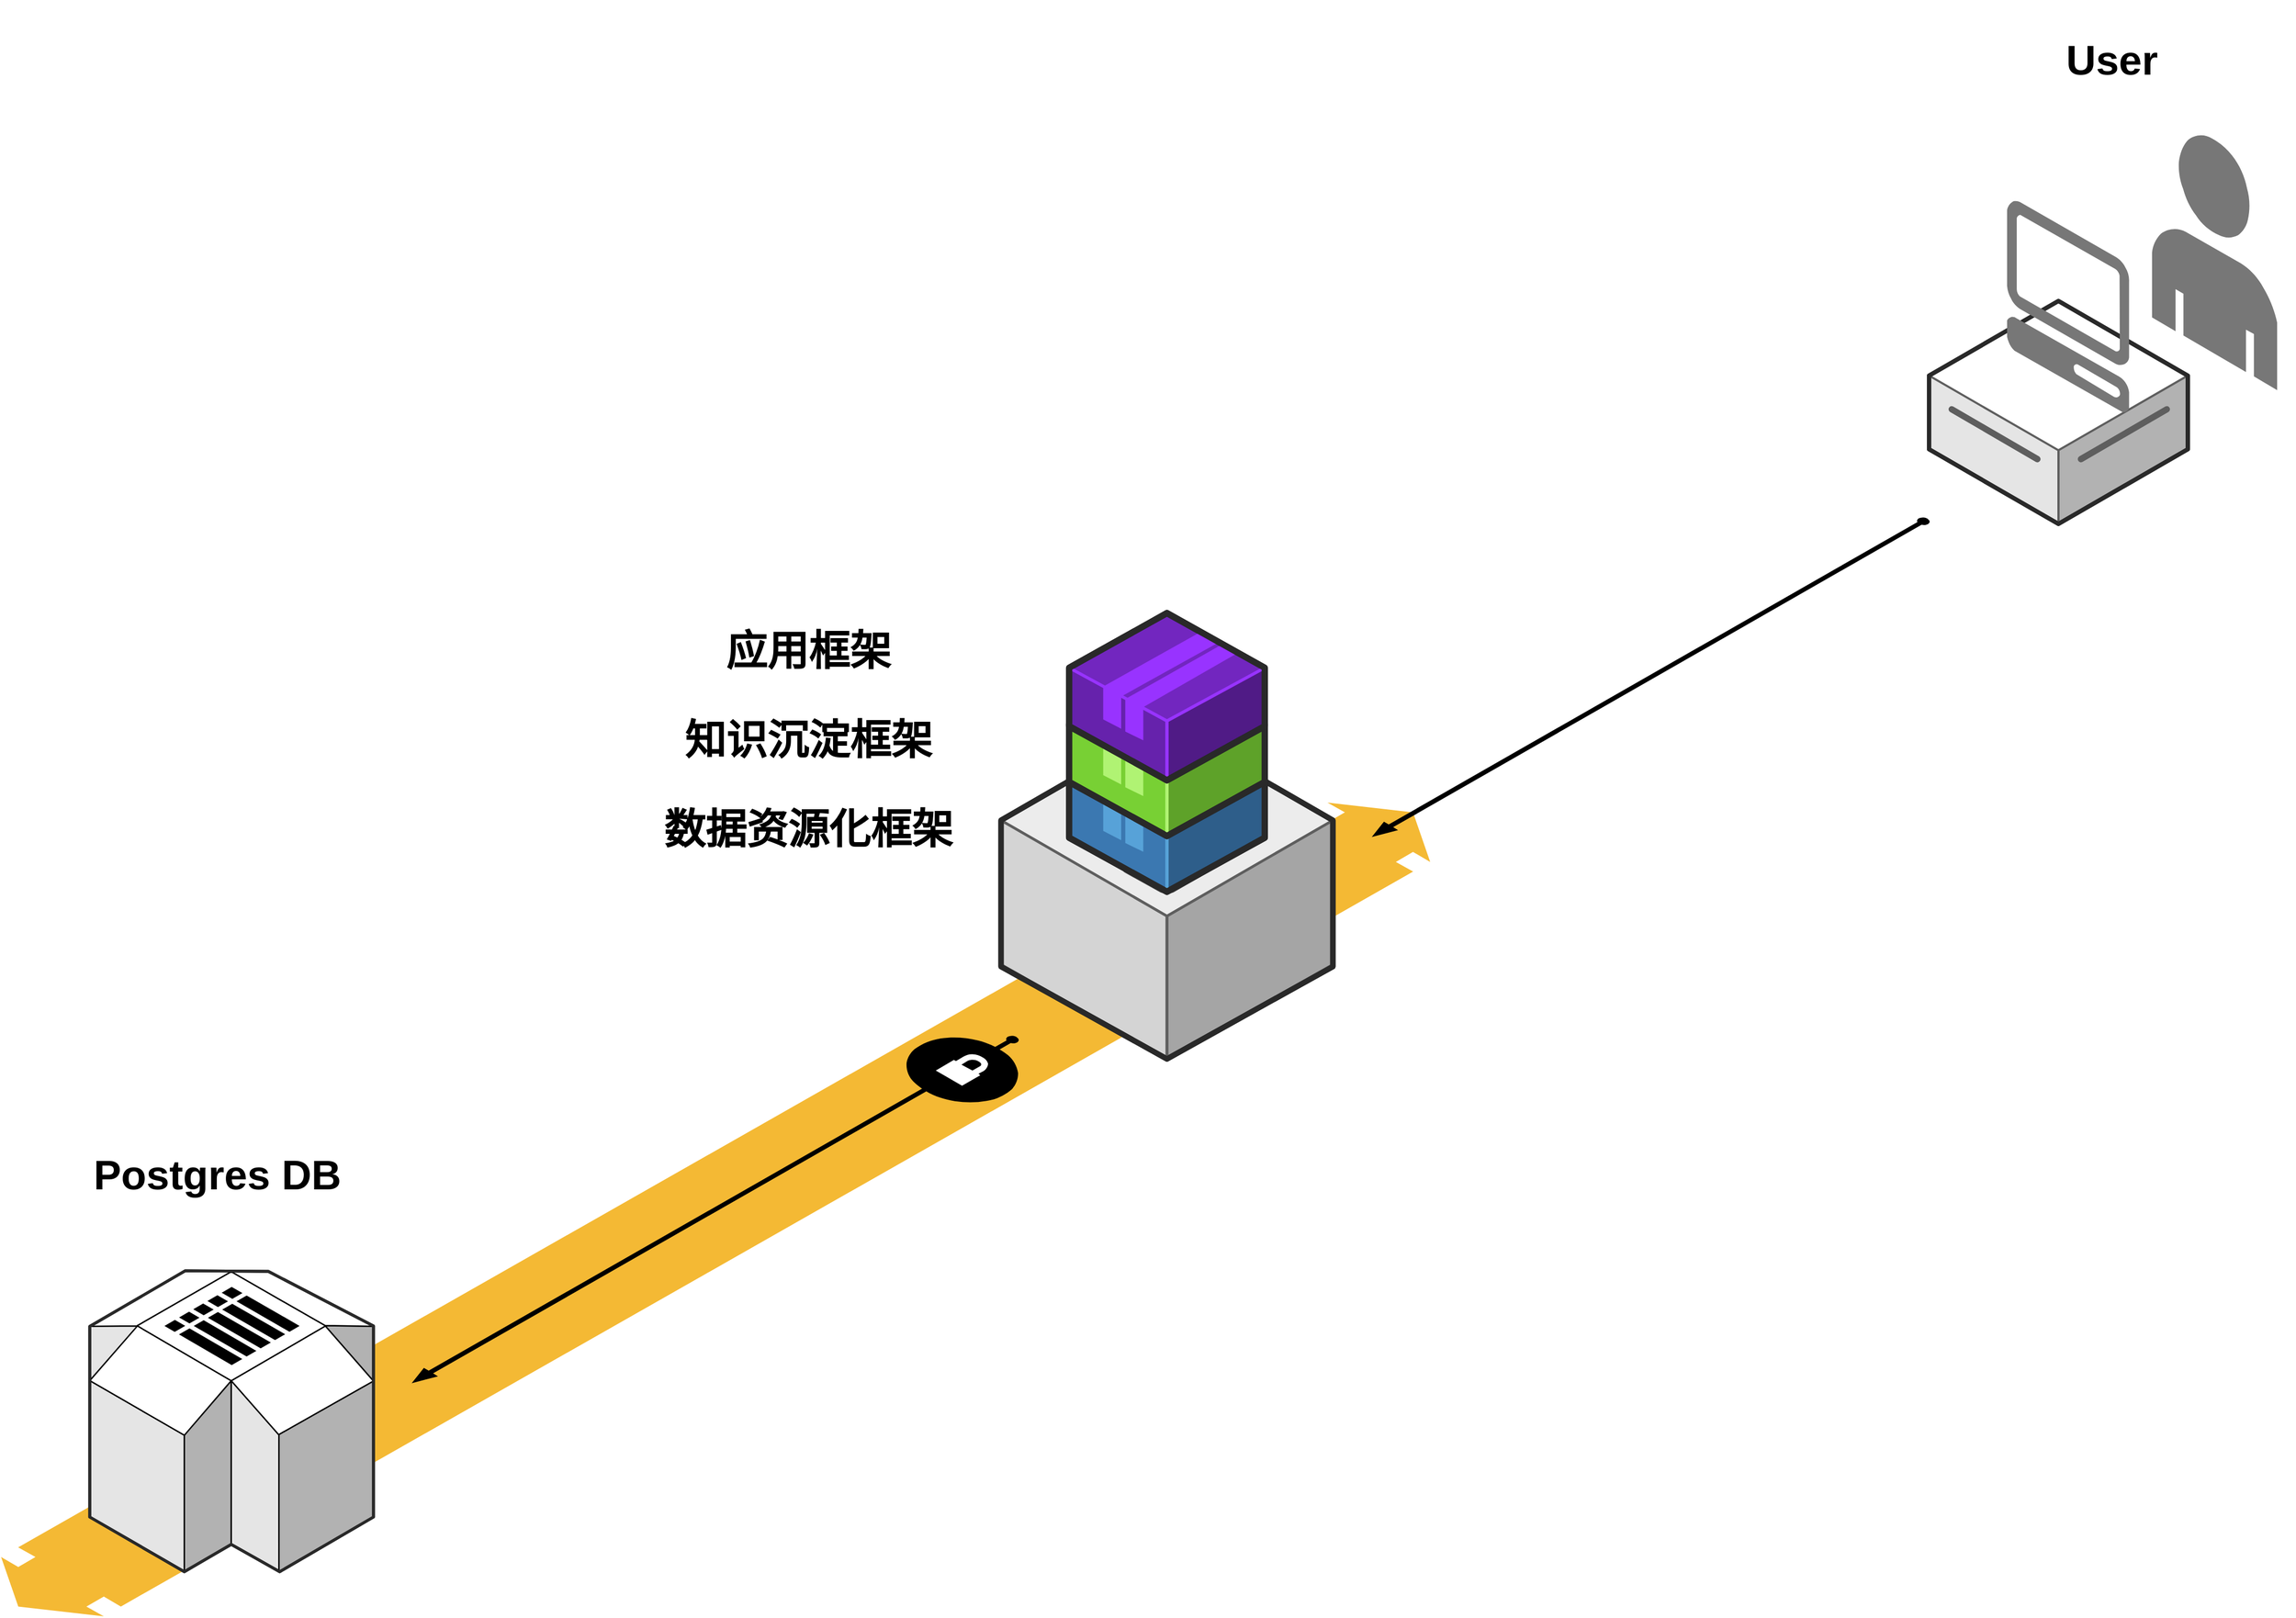 <mxfile version="14.9.0" type="github">
  <diagram name="Page-1" id="aaaa8250-4180-3840-79b5-4cada1eebb92">
    <mxGraphModel dx="2377" dy="222" grid="1" gridSize="10" guides="1" tooltips="1" connect="1" arrows="1" fold="1" page="1" pageScale="1" pageWidth="850" pageHeight="1100" background="none" math="0" shadow="0">
      <root>
        <mxCell id="0" />
        <mxCell id="1" parent="0" />
        <mxCell id="f_ZHOtYkSuHnpotPZDu9-1" value="" style="verticalLabelPosition=bottom;html=1;verticalAlign=top;strokeWidth=1;align=center;outlineConnect=0;dashed=0;outlineConnect=0;shape=mxgraph.aws3d.flatDoubleEdge;fillColor=#000000;aspect=fixed;direction=west;portConstraint=none;flipH=1;flipV=0;" vertex="1" parent="1">
          <mxGeometry x="290" y="2650" width="1281.56" height="730" as="geometry" />
        </mxCell>
        <mxCell id="1a8abee3a6cfdf20-34" value="" style="verticalLabelPosition=bottom;html=1;verticalAlign=top;strokeWidth=1;dashed=0;shape=mxgraph.aws3d.arrowSW;fillColor=#000000;aspect=fixed;rounded=1;shadow=0;comic=0;fontFamily=Verdana;fontSize=12;" parent="1" vertex="1">
          <mxGeometry x="1520.5" y="2395" width="498.41" height="285" as="geometry" />
        </mxCell>
        <mxCell id="DSdjzMmMnyF7UChl1lX--15" value="" style="verticalLabelPosition=bottom;html=1;verticalAlign=top;strokeWidth=1;align=center;outlineConnect=0;dashed=0;outlineConnect=0;shape=mxgraph.aws3d.simpleDb2;aspect=fixed;shadow=0;" parent="1" vertex="1">
          <mxGeometry x="369.5" y="3070" width="254.44" height="270" as="geometry" />
        </mxCell>
        <mxCell id="DSdjzMmMnyF7UChl1lX--16" value="" style="verticalLabelPosition=bottom;html=1;verticalAlign=top;strokeWidth=1;align=center;outlineConnect=0;dashed=0;outlineConnect=0;shape=mxgraph.aws3d.application_server;fillColor=#ECECEC;strokeColor=#5E5E5E;aspect=fixed;shadow=0;" parent="1" vertex="1">
          <mxGeometry x="1186.71" y="2580" width="297.58" height="300" as="geometry" />
        </mxCell>
        <mxCell id="DSdjzMmMnyF7UChl1lX--22" value="" style="verticalLabelPosition=bottom;html=1;verticalAlign=top;strokeWidth=1;align=center;outlineConnect=0;dashed=0;outlineConnect=0;shape=mxgraph.aws3d.arrowNE;fillColor=#000000;aspect=fixed;shadow=0;direction=west;" parent="1" vertex="1">
          <mxGeometry x="659.53" y="2860" width="542.5" height="310" as="geometry" />
        </mxCell>
        <mxCell id="f_ZHOtYkSuHnpotPZDu9-7" value="&lt;span style=&quot;font-size: 37px&quot;&gt;&lt;b&gt;Postgres DB&lt;/b&gt;&lt;/span&gt;" style="text;html=1;strokeColor=none;fillColor=none;align=center;verticalAlign=middle;whiteSpace=wrap;rounded=0;shadow=0;" vertex="1" parent="1">
          <mxGeometry x="320" y="2930" width="328" height="110" as="geometry" />
        </mxCell>
        <mxCell id="f_ZHOtYkSuHnpotPZDu9-10" value="" style="verticalLabelPosition=bottom;html=1;verticalAlign=top;strokeWidth=1;align=center;outlineConnect=0;dashed=0;outlineConnect=0;shape=mxgraph.aws3d.dataServer;strokeColor=#5E5E5E;aspect=fixed;" vertex="1" parent="1">
          <mxGeometry x="2018.91" y="2200" width="232.08" height="200" as="geometry" />
        </mxCell>
        <mxCell id="f_ZHOtYkSuHnpotPZDu9-11" value="" style="verticalLabelPosition=bottom;html=1;verticalAlign=top;strokeWidth=1;align=center;outlineConnect=0;dashed=0;outlineConnect=0;shape=mxgraph.aws3d.client;aspect=fixed;strokeColor=none;fillColor=#777777;" vertex="1" parent="1">
          <mxGeometry x="2088.91" y="2110" width="109.62" height="190" as="geometry" />
        </mxCell>
        <mxCell id="f_ZHOtYkSuHnpotPZDu9-12" value="" style="verticalLabelPosition=bottom;html=1;verticalAlign=top;strokeWidth=1;align=center;outlineConnect=0;dashed=0;outlineConnect=0;shape=mxgraph.aws3d.end_user;strokeColor=none;fillColor=#777777;aspect=fixed;" vertex="1" parent="1">
          <mxGeometry x="2218.91" y="2050" width="112.18" height="230" as="geometry" />
        </mxCell>
        <mxCell id="f_ZHOtYkSuHnpotPZDu9-13" value="&lt;span style=&quot;font-size: 37px&quot;&gt;&lt;b&gt;数据资源化框架&lt;/b&gt;&lt;/span&gt;" style="text;html=1;strokeColor=none;fillColor=none;align=center;verticalAlign=middle;whiteSpace=wrap;rounded=0;shadow=0;" vertex="1" parent="1">
          <mxGeometry x="850" y="2620" width="328" height="110" as="geometry" />
        </mxCell>
        <mxCell id="f_ZHOtYkSuHnpotPZDu9-14" value="&lt;span style=&quot;font-size: 37px&quot;&gt;&lt;b&gt;User&lt;/b&gt;&lt;/span&gt;" style="text;html=1;strokeColor=none;fillColor=none;align=center;verticalAlign=middle;whiteSpace=wrap;rounded=0;shadow=0;" vertex="1" parent="1">
          <mxGeometry x="2018.91" y="1930" width="328" height="110" as="geometry" />
        </mxCell>
        <mxCell id="f_ZHOtYkSuHnpotPZDu9-15" value="" style="verticalLabelPosition=bottom;html=1;verticalAlign=top;strokeWidth=1;align=center;outlineConnect=0;dashed=0;outlineConnect=0;shape=mxgraph.aws3d.secureConnection;fillColor=#000000;strokeColor=#ffffff;aspect=fixed;" vertex="1" parent="1">
          <mxGeometry x="1101.44" y="2860" width="100.59" height="60" as="geometry" />
        </mxCell>
        <mxCell id="f_ZHOtYkSuHnpotPZDu9-17" value="" style="verticalLabelPosition=bottom;html=1;verticalAlign=top;strokeWidth=1;align=center;outlineConnect=0;dashed=0;outlineConnect=0;shape=mxgraph.aws3d.application2;aspect=fixed;fillColor=#4286C5;strokeColor=#57A2D8;" vertex="1" parent="1">
          <mxGeometry x="1247.76" y="2580" width="175.47" height="150" as="geometry" />
        </mxCell>
        <mxCell id="f_ZHOtYkSuHnpotPZDu9-8" value="" style="verticalLabelPosition=bottom;html=1;verticalAlign=top;strokeWidth=1;align=center;outlineConnect=0;dashed=0;outlineConnect=0;shape=mxgraph.aws3d.application2;fillColor=#86E83A;strokeColor=#B0F373;aspect=fixed;" vertex="1" parent="1">
          <mxGeometry x="1247.76" y="2530" width="175.47" height="150" as="geometry" />
        </mxCell>
        <mxCell id="f_ZHOtYkSuHnpotPZDu9-18" value="" style="verticalLabelPosition=bottom;html=1;verticalAlign=top;strokeWidth=1;align=center;outlineConnect=0;dashed=0;outlineConnect=0;shape=mxgraph.aws3d.application2;aspect=fixed;fontColor=#000000;fillColor=#7226BF;strokeColor=#9833FF;" vertex="1" parent="1">
          <mxGeometry x="1247.76" y="2480" width="175.47" height="150" as="geometry" />
        </mxCell>
        <mxCell id="f_ZHOtYkSuHnpotPZDu9-20" value="&lt;span style=&quot;font-size: 37px&quot;&gt;&lt;b&gt;知识沉淀框架&lt;/b&gt;&lt;/span&gt;" style="text;html=1;strokeColor=none;fillColor=none;align=center;verticalAlign=middle;whiteSpace=wrap;rounded=0;shadow=0;" vertex="1" parent="1">
          <mxGeometry x="850" y="2540" width="328" height="110" as="geometry" />
        </mxCell>
        <mxCell id="f_ZHOtYkSuHnpotPZDu9-21" value="&lt;span style=&quot;font-size: 37px&quot;&gt;&lt;b&gt;应用框架&lt;/b&gt;&lt;/span&gt;" style="text;html=1;strokeColor=none;fillColor=none;align=center;verticalAlign=middle;whiteSpace=wrap;rounded=0;shadow=0;" vertex="1" parent="1">
          <mxGeometry x="850" y="2460" width="328" height="110" as="geometry" />
        </mxCell>
      </root>
    </mxGraphModel>
  </diagram>
</mxfile>
